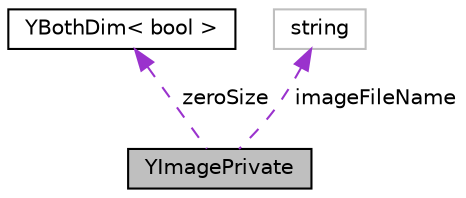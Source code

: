 digraph "YImagePrivate"
{
 // LATEX_PDF_SIZE
  edge [fontname="Helvetica",fontsize="10",labelfontname="Helvetica",labelfontsize="10"];
  node [fontname="Helvetica",fontsize="10",shape=record];
  Node1 [label="YImagePrivate",height=0.2,width=0.4,color="black", fillcolor="grey75", style="filled", fontcolor="black",tooltip=" "];
  Node2 -> Node1 [dir="back",color="darkorchid3",fontsize="10",style="dashed",label=" zeroSize" ,fontname="Helvetica"];
  Node2 [label="YBothDim\< bool \>",height=0.2,width=0.4,color="black", fillcolor="white", style="filled",URL="$classYBothDim.html",tooltip=" "];
  Node3 -> Node1 [dir="back",color="darkorchid3",fontsize="10",style="dashed",label=" imageFileName" ,fontname="Helvetica"];
  Node3 [label="string",height=0.2,width=0.4,color="grey75", fillcolor="white", style="filled",tooltip=" "];
}
